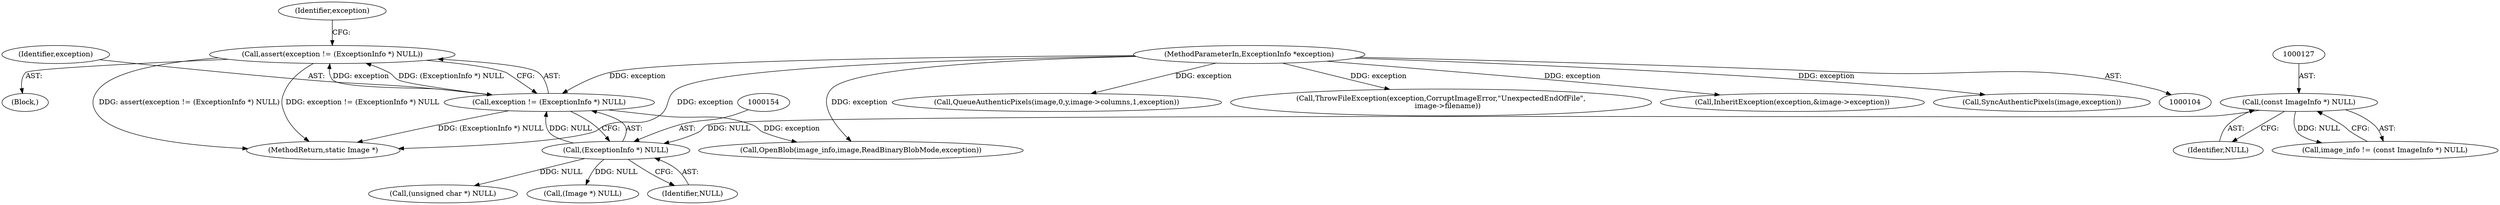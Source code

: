 digraph "0_ImageMagick_f6e9d0d9955e85bdd7540b251cd50d598dacc5e6_32@API" {
"1000150" [label="(Call,assert(exception != (ExceptionInfo *) NULL))"];
"1000151" [label="(Call,exception != (ExceptionInfo *) NULL)"];
"1000106" [label="(MethodParameterIn,ExceptionInfo *exception)"];
"1000153" [label="(Call,(ExceptionInfo *) NULL)"];
"1000126" [label="(Call,(const ImageInfo *) NULL)"];
"1000283" [label="(Call,(unsigned char *) NULL)"];
"1000530" [label="(Call,QueueAuthenticPixels(image,0,y,image->columns,1,exception))"];
"1000106" [label="(MethodParameterIn,ExceptionInfo *exception)"];
"1000151" [label="(Call,exception != (ExceptionInfo *) NULL)"];
"1000124" [label="(Call,image_info != (const ImageInfo *) NULL)"];
"1000651" [label="(Call,ThrowFileException(exception,CorruptImageError,\"UnexpectedEndOfFile\",\n      image->filename))"];
"1000495" [label="(Call,InheritException(exception,&image->exception))"];
"1000150" [label="(Call,assert(exception != (ExceptionInfo *) NULL))"];
"1000152" [label="(Identifier,exception)"];
"1000159" [label="(Identifier,exception)"];
"1000128" [label="(Identifier,NULL)"];
"1000198" [label="(Call,(Image *) NULL)"];
"1000183" [label="(Call,OpenBlob(image_info,image,ReadBinaryBlobMode,exception))"];
"1000107" [label="(Block,)"];
"1000665" [label="(MethodReturn,static Image *)"];
"1000155" [label="(Identifier,NULL)"];
"1000126" [label="(Call,(const ImageInfo *) NULL)"];
"1000153" [label="(Call,(ExceptionInfo *) NULL)"];
"1000632" [label="(Call,SyncAuthenticPixels(image,exception))"];
"1000150" -> "1000107"  [label="AST: "];
"1000150" -> "1000151"  [label="CFG: "];
"1000151" -> "1000150"  [label="AST: "];
"1000159" -> "1000150"  [label="CFG: "];
"1000150" -> "1000665"  [label="DDG: exception != (ExceptionInfo *) NULL"];
"1000150" -> "1000665"  [label="DDG: assert(exception != (ExceptionInfo *) NULL)"];
"1000151" -> "1000150"  [label="DDG: exception"];
"1000151" -> "1000150"  [label="DDG: (ExceptionInfo *) NULL"];
"1000151" -> "1000153"  [label="CFG: "];
"1000152" -> "1000151"  [label="AST: "];
"1000153" -> "1000151"  [label="AST: "];
"1000151" -> "1000665"  [label="DDG: (ExceptionInfo *) NULL"];
"1000106" -> "1000151"  [label="DDG: exception"];
"1000153" -> "1000151"  [label="DDG: NULL"];
"1000151" -> "1000183"  [label="DDG: exception"];
"1000106" -> "1000104"  [label="AST: "];
"1000106" -> "1000665"  [label="DDG: exception"];
"1000106" -> "1000183"  [label="DDG: exception"];
"1000106" -> "1000495"  [label="DDG: exception"];
"1000106" -> "1000530"  [label="DDG: exception"];
"1000106" -> "1000632"  [label="DDG: exception"];
"1000106" -> "1000651"  [label="DDG: exception"];
"1000153" -> "1000155"  [label="CFG: "];
"1000154" -> "1000153"  [label="AST: "];
"1000155" -> "1000153"  [label="AST: "];
"1000126" -> "1000153"  [label="DDG: NULL"];
"1000153" -> "1000198"  [label="DDG: NULL"];
"1000153" -> "1000283"  [label="DDG: NULL"];
"1000126" -> "1000124"  [label="AST: "];
"1000126" -> "1000128"  [label="CFG: "];
"1000127" -> "1000126"  [label="AST: "];
"1000128" -> "1000126"  [label="AST: "];
"1000124" -> "1000126"  [label="CFG: "];
"1000126" -> "1000124"  [label="DDG: NULL"];
}
